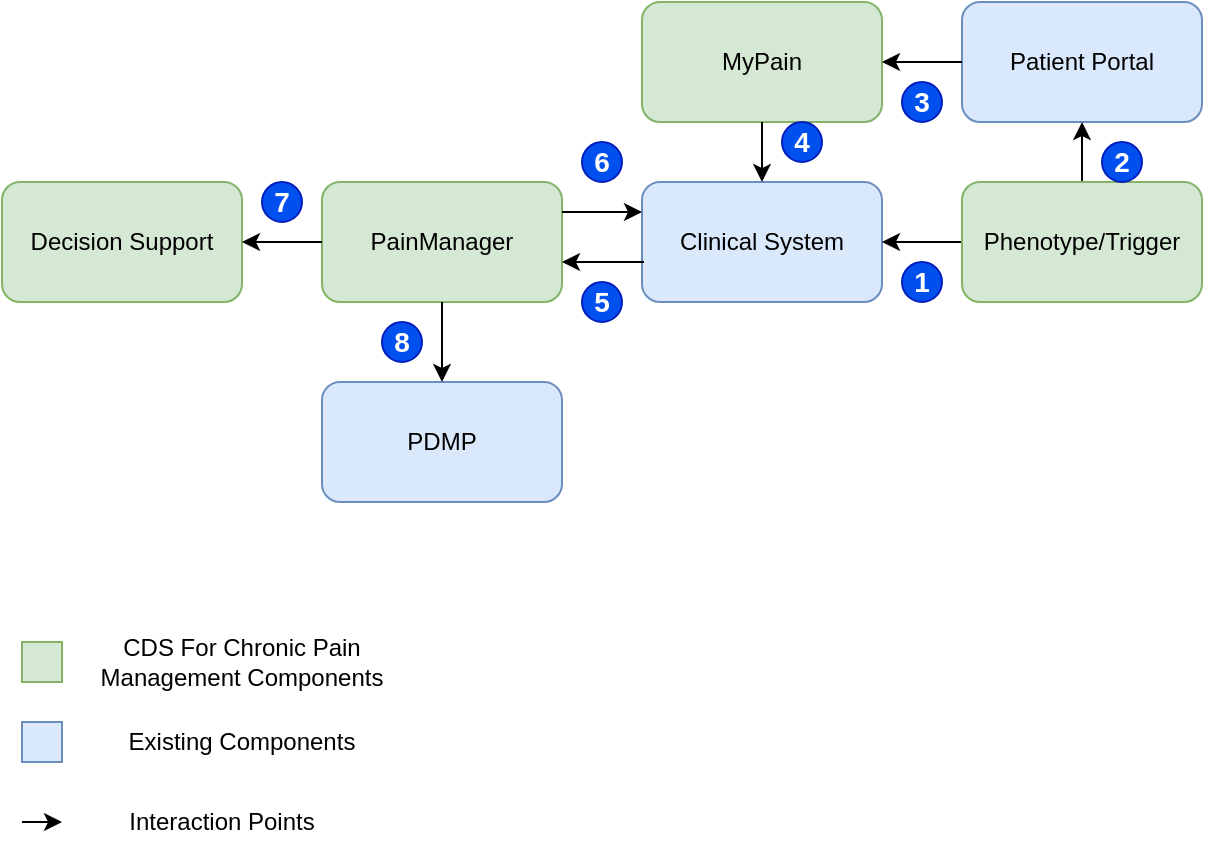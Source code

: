 <mxfile type="github" version="12.8.6">
  <diagram id="amolHWDJ_TkWQSO_2xf-" name="Page-1">
    <mxGraphModel grid="1" dx="1422" dy="912" gridSize="10" guides="1" tooltips="1" connect="1" arrows="1" fold="1" page="1" pageScale="1" pageWidth="850" pageHeight="1100" math="0" shadow="0">
      <root>
        <mxCell id="0" />
        <mxCell id="1" parent="0" />
        <mxCell id="vgIGgONN-jUJ4gwgDSm4-1" value="PainManager" parent="1" vertex="1" style="rounded=1;whiteSpace=wrap;html=1;fillColor=#d5e8d4;strokeColor=#82b366;">
          <mxGeometry as="geometry" height="60" width="120" y="100" x="170" />
        </mxCell>
        <mxCell id="vgIGgONN-jUJ4gwgDSm4-2" value="MyPain" parent="1" vertex="1" style="rounded=1;whiteSpace=wrap;html=1;fillColor=#d5e8d4;strokeColor=#82b366;">
          <mxGeometry as="geometry" height="60" width="120" y="10" x="330" />
        </mxCell>
        <mxCell id="vgIGgONN-jUJ4gwgDSm4-3" value="Clinical System" parent="1" vertex="1" style="rounded=1;whiteSpace=wrap;html=1;fillColor=#dae8fc;strokeColor=#6c8ebf;">
          <mxGeometry as="geometry" height="60" width="120" y="100" x="330" />
        </mxCell>
        <mxCell id="vgIGgONN-jUJ4gwgDSm4-4" value="Decision Support" parent="1" vertex="1" style="rounded=1;whiteSpace=wrap;html=1;fillColor=#d5e8d4;strokeColor=#82b366;">
          <mxGeometry as="geometry" height="60" width="120" y="100" x="10" />
        </mxCell>
        <mxCell id="vgIGgONN-jUJ4gwgDSm4-5" value="PDMP" parent="1" vertex="1" style="rounded=1;whiteSpace=wrap;html=1;fillColor=#dae8fc;strokeColor=#6c8ebf;">
          <mxGeometry as="geometry" height="60" width="120" y="200" x="170" />
        </mxCell>
        <mxCell id="vgIGgONN-jUJ4gwgDSm4-6" value="Patient Portal" parent="1" vertex="1" style="rounded=1;whiteSpace=wrap;html=1;fillColor=#dae8fc;strokeColor=#6c8ebf;">
          <mxGeometry as="geometry" height="60" width="120" y="10" x="490" />
        </mxCell>
        <mxCell id="vgIGgONN-jUJ4gwgDSm4-11" value="" parent="1" style="endArrow=classic;html=1;exitX=0.5;exitY=1;exitDx=0;exitDy=0;entryX=0.5;entryY=0;entryDx=0;entryDy=0;" target="vgIGgONN-jUJ4gwgDSm4-3" source="vgIGgONN-jUJ4gwgDSm4-2" edge="1">
          <mxGeometry as="geometry" height="50" width="50" relative="1">
            <mxPoint as="sourcePoint" y="70" x="385" />
            <mxPoint as="targetPoint" y="40" x="440" />
          </mxGeometry>
        </mxCell>
        <mxCell id="vgIGgONN-jUJ4gwgDSm4-12" value="" parent="1" style="endArrow=classic;html=1;exitX=0;exitY=0.5;exitDx=0;exitDy=0;entryX=1;entryY=0.5;entryDx=0;entryDy=0;" target="vgIGgONN-jUJ4gwgDSm4-2" source="vgIGgONN-jUJ4gwgDSm4-6" edge="1">
          <mxGeometry as="geometry" height="50" width="50" relative="1">
            <mxPoint as="sourcePoint" y="-40" x="550" />
            <mxPoint as="targetPoint" y="20" x="450" />
          </mxGeometry>
        </mxCell>
        <mxCell id="vgIGgONN-jUJ4gwgDSm4-13" value="" parent="1" style="endArrow=classic;html=1;exitX=0;exitY=0.5;exitDx=0;exitDy=0;entryX=1;entryY=0.5;entryDx=0;entryDy=0;" target="vgIGgONN-jUJ4gwgDSm4-3" source="vgIGgONN-jUJ4gwgDSm4-7" edge="1">
          <mxGeometry as="geometry" height="50" width="50" relative="1">
            <mxPoint as="sourcePoint" y="170" x="340" />
            <mxPoint as="targetPoint" y="120" x="390" />
          </mxGeometry>
        </mxCell>
        <mxCell id="vgIGgONN-jUJ4gwgDSm4-14" value="" parent="1" style="endArrow=classic;html=1;entryX=0.5;entryY=1;entryDx=0;entryDy=0;" target="vgIGgONN-jUJ4gwgDSm4-6" source="vgIGgONN-jUJ4gwgDSm4-7" edge="1">
          <mxGeometry as="geometry" height="50" width="50" relative="1">
            <mxPoint as="sourcePoint" y="170" x="560" />
            <mxPoint as="targetPoint" y="120" x="610" />
          </mxGeometry>
        </mxCell>
        <mxCell id="vgIGgONN-jUJ4gwgDSm4-16" value="" parent="1" style="endArrow=classic;html=1;" edge="1">
          <mxGeometry as="geometry" height="50" width="50" relative="1">
            <mxPoint as="sourcePoint" y="140" x="331" />
            <mxPoint as="targetPoint" y="140" x="290" />
          </mxGeometry>
        </mxCell>
        <mxCell id="vgIGgONN-jUJ4gwgDSm4-17" value="" parent="1" style="endArrow=classic;html=1;entryX=0;entryY=0.25;entryDx=0;entryDy=0;" target="vgIGgONN-jUJ4gwgDSm4-3" edge="1">
          <mxGeometry as="geometry" height="50" width="50" relative="1">
            <mxPoint as="sourcePoint" y="115" x="290" />
            <mxPoint as="targetPoint" y="120" x="310" />
          </mxGeometry>
        </mxCell>
        <mxCell id="vgIGgONN-jUJ4gwgDSm4-18" value="" parent="1" style="endArrow=classic;html=1;entryX=1;entryY=0.5;entryDx=0;entryDy=0;exitX=0;exitY=0.5;exitDx=0;exitDy=0;" target="vgIGgONN-jUJ4gwgDSm4-4" source="vgIGgONN-jUJ4gwgDSm4-1" edge="1">
          <mxGeometry as="geometry" height="50" width="50" relative="1">
            <mxPoint as="sourcePoint" y="-38" x="191" />
            <mxPoint as="targetPoint" y="120" x="390" />
          </mxGeometry>
        </mxCell>
        <mxCell id="vgIGgONN-jUJ4gwgDSm4-19" value="" parent="1" style="endArrow=classic;html=1;" target="vgIGgONN-jUJ4gwgDSm4-5" edge="1">
          <mxGeometry as="geometry" height="50" width="50" relative="1">
            <mxPoint as="sourcePoint" y="160" x="230" />
            <mxPoint as="targetPoint" y="120" x="390" />
          </mxGeometry>
        </mxCell>
        <mxCell id="vgIGgONN-jUJ4gwgDSm4-7" value="Phenotype/Trigger" parent="1" vertex="1" style="rounded=1;whiteSpace=wrap;html=1;fillColor=#d5e8d4;strokeColor=#82b366;">
          <mxGeometry as="geometry" height="60" width="120" y="100" x="490" />
        </mxCell>
        <mxCell id="vgIGgONN-jUJ4gwgDSm4-23" value="" parent="1" vertex="1" style="rounded=0;whiteSpace=wrap;html=1;fillColor=#d5e8d4;strokeColor=#82b366;">
          <mxGeometry as="geometry" height="20" width="20" y="330" x="20" />
        </mxCell>
        <mxCell id="vgIGgONN-jUJ4gwgDSm4-24" value="CDS For Chronic Pain Management Components" parent="1" vertex="1" style="text;html=1;strokeColor=none;fillColor=none;align=center;verticalAlign=middle;whiteSpace=wrap;rounded=0;">
          <mxGeometry as="geometry" height="20" width="160" y="330" x="50" />
        </mxCell>
        <mxCell id="vgIGgONN-jUJ4gwgDSm4-25" value="" parent="1" vertex="1" style="rounded=0;whiteSpace=wrap;html=1;fillColor=#dae8fc;strokeColor=#6c8ebf;">
          <mxGeometry as="geometry" height="20" width="20" y="370" x="20" />
        </mxCell>
        <mxCell id="vgIGgONN-jUJ4gwgDSm4-26" value="Interaction Points" parent="1" vertex="1" style="text;html=1;strokeColor=none;fillColor=none;align=center;verticalAlign=middle;whiteSpace=wrap;rounded=0;">
          <mxGeometry as="geometry" height="20" width="160" y="410" x="40" />
        </mxCell>
        <mxCell id="vgIGgONN-jUJ4gwgDSm4-27" value="" parent="1" style="endArrow=classic;html=1;" edge="1">
          <mxGeometry as="geometry" height="50" width="50" relative="1">
            <mxPoint as="sourcePoint" y="420" x="20" />
            <mxPoint as="targetPoint" y="420" x="40" />
          </mxGeometry>
        </mxCell>
        <mxCell id="vgIGgONN-jUJ4gwgDSm4-28" value="Existing Components" parent="1" vertex="1" style="text;html=1;strokeColor=none;fillColor=none;align=center;verticalAlign=middle;whiteSpace=wrap;rounded=0;">
          <mxGeometry as="geometry" height="20" width="160" y="370" x="50" />
        </mxCell>
        <mxCell id="vgIGgONN-jUJ4gwgDSm4-29" value="1" parent="1" vertex="1" style="ellipse;whiteSpace=wrap;html=1;aspect=fixed;fontStyle=1;fontSize=14;fillColor=#0050ef;strokeColor=#001DBC;fontColor=#ffffff;">
          <mxGeometry as="geometry" height="20" width="20" y="140" x="460" />
        </mxCell>
        <mxCell id="vgIGgONN-jUJ4gwgDSm4-33" value="2" parent="1" vertex="1" style="ellipse;whiteSpace=wrap;html=1;aspect=fixed;fontStyle=1;fontSize=14;fillColor=#0050ef;strokeColor=#001DBC;fontColor=#ffffff;">
          <mxGeometry as="geometry" height="20" width="20" y="80" x="560" />
        </mxCell>
        <mxCell id="vgIGgONN-jUJ4gwgDSm4-36" value="3" parent="1" vertex="1" style="ellipse;whiteSpace=wrap;html=1;aspect=fixed;fontStyle=1;fontSize=14;fillColor=#0050ef;strokeColor=#001DBC;fontColor=#ffffff;">
          <mxGeometry as="geometry" height="20" width="20" y="50" x="460" />
        </mxCell>
        <mxCell id="vgIGgONN-jUJ4gwgDSm4-37" value="4" parent="1" vertex="1" style="ellipse;whiteSpace=wrap;html=1;aspect=fixed;fontStyle=1;fontSize=14;fillColor=#0050ef;strokeColor=#001DBC;fontColor=#ffffff;">
          <mxGeometry as="geometry" height="20" width="20" y="70" x="400" />
        </mxCell>
        <mxCell id="vgIGgONN-jUJ4gwgDSm4-38" value="5" parent="1" vertex="1" style="ellipse;whiteSpace=wrap;html=1;aspect=fixed;fontStyle=1;fontSize=14;fillColor=#0050ef;strokeColor=#001DBC;fontColor=#ffffff;">
          <mxGeometry as="geometry" height="20" width="20" y="150" x="300" />
        </mxCell>
        <mxCell id="vgIGgONN-jUJ4gwgDSm4-39" value="6" parent="1" vertex="1" style="ellipse;whiteSpace=wrap;html=1;aspect=fixed;fontStyle=1;fontSize=14;fillColor=#0050ef;strokeColor=#001DBC;fontColor=#ffffff;">
          <mxGeometry as="geometry" height="20" width="20" y="80" x="300" />
        </mxCell>
        <mxCell id="vgIGgONN-jUJ4gwgDSm4-40" value="7" parent="1" vertex="1" style="ellipse;whiteSpace=wrap;html=1;aspect=fixed;fontStyle=1;fontSize=14;fillColor=#0050ef;strokeColor=#001DBC;fontColor=#ffffff;">
          <mxGeometry as="geometry" height="20" width="20" y="100" x="140" />
        </mxCell>
        <mxCell id="vgIGgONN-jUJ4gwgDSm4-42" value="8" parent="1" vertex="1" style="ellipse;whiteSpace=wrap;html=1;aspect=fixed;fontStyle=1;fontSize=14;fillColor=#0050ef;strokeColor=#001DBC;fontColor=#ffffff;">
          <mxGeometry as="geometry" height="20" width="20" y="170" x="200" />
        </mxCell>
      </root>
    </mxGraphModel>
  </diagram>
</mxfile>
